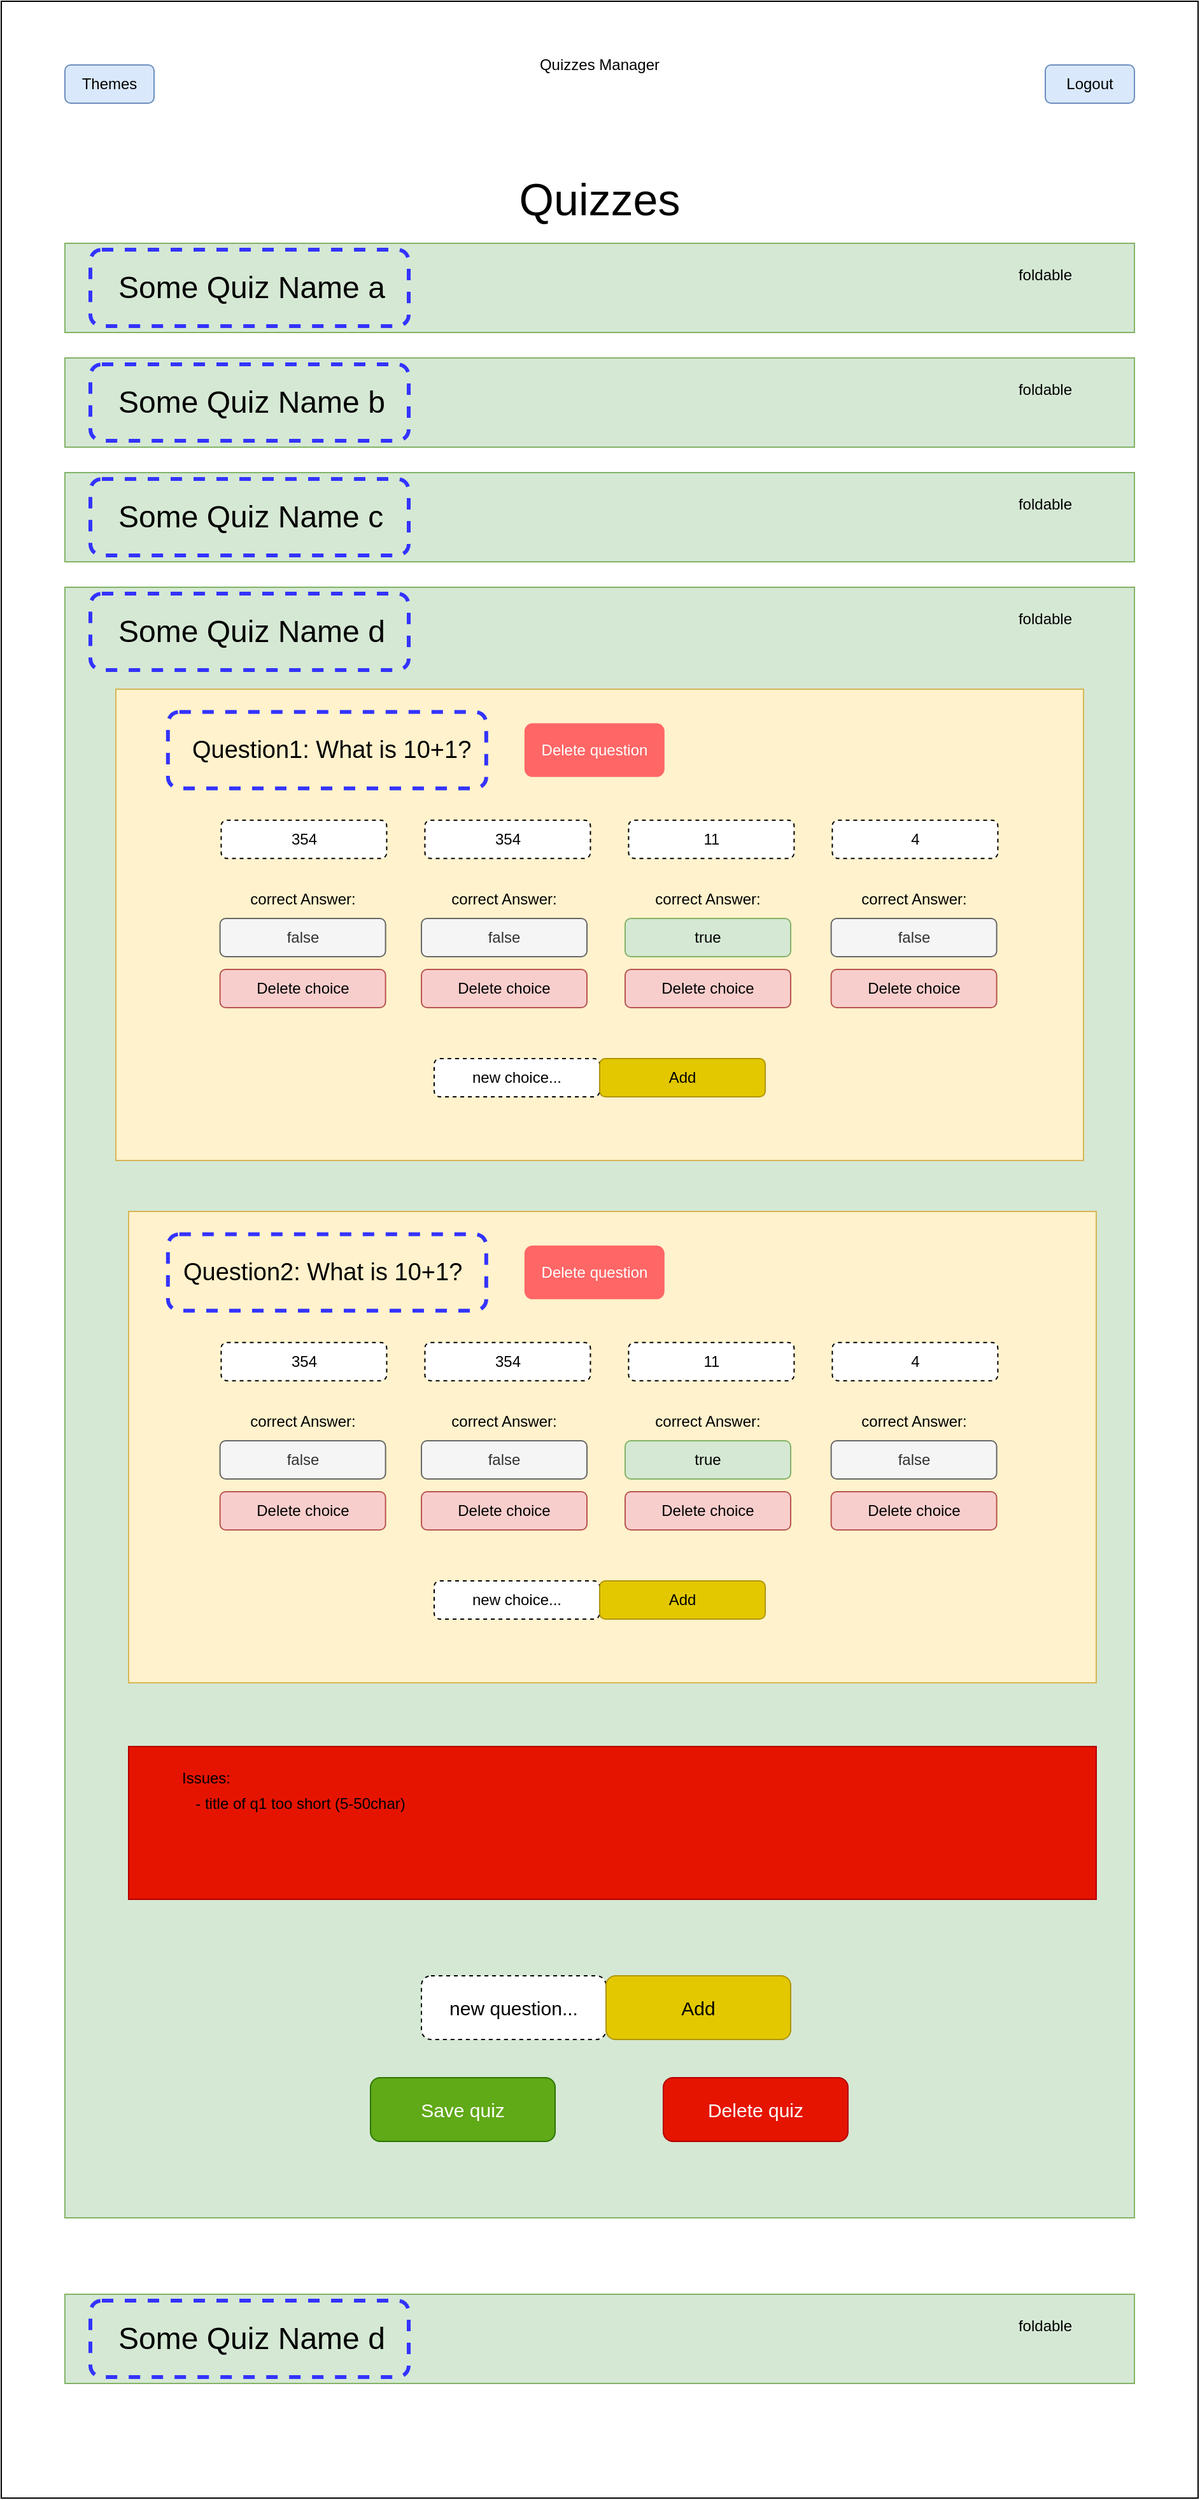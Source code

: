 <mxfile version="15.4.0" type="device"><diagram id="qXx1xFhb8zH83oFxkBSE" name="Page-1"><mxGraphModel dx="1106" dy="2476" grid="1" gridSize="10" guides="1" tooltips="1" connect="1" arrows="1" fold="1" page="1" pageScale="1" pageWidth="1169" pageHeight="1654" math="0" shadow="0"><root><mxCell id="0"/><mxCell id="1" parent="0"/><mxCell id="nhJALRUm9FrenoxnwiJ1-2" value="" style="rounded=0;whiteSpace=wrap;html=1;" parent="1" vertex="1"><mxGeometry x="140" y="-330" width="940" height="1960" as="geometry"/></mxCell><mxCell id="nhJALRUm9FrenoxnwiJ1-3" value="&lt;font style=&quot;font-size: 12px&quot;&gt;Quizzes Manager&lt;/font&gt;" style="text;html=1;strokeColor=none;fillColor=none;align=center;verticalAlign=middle;whiteSpace=wrap;rounded=0;" parent="1" vertex="1"><mxGeometry x="200" y="-290" width="820" height="20" as="geometry"/></mxCell><mxCell id="nhJALRUm9FrenoxnwiJ1-8" value="Logout" style="text;html=1;align=center;verticalAlign=middle;whiteSpace=wrap;rounded=1;strokeColor=#6c8ebf;fillColor=#dae8fc;" parent="1" vertex="1"><mxGeometry x="960" y="-280" width="70" height="30" as="geometry"/></mxCell><mxCell id="nhJALRUm9FrenoxnwiJ1-11" value="&lt;font style=&quot;font-size: 35px&quot;&gt;Quizzes&lt;/font&gt;" style="text;html=1;strokeColor=none;fillColor=none;align=center;verticalAlign=middle;whiteSpace=wrap;rounded=0;" parent="1" vertex="1"><mxGeometry x="510" y="-200" width="200" height="50" as="geometry"/></mxCell><mxCell id="nhJALRUm9FrenoxnwiJ1-12" value="Themes" style="text;html=1;align=center;verticalAlign=middle;whiteSpace=wrap;rounded=1;strokeColor=#6c8ebf;fillColor=#dae8fc;" parent="1" vertex="1"><mxGeometry x="190" y="-280" width="70" height="30" as="geometry"/></mxCell><mxCell id="8urLRQfbOhbJv8bLlP-U-5" value="" style="group" parent="1" vertex="1" connectable="0"><mxGeometry x="190" y="-140" width="840" height="70" as="geometry"/></mxCell><mxCell id="nhJALRUm9FrenoxnwiJ1-14" value="" style="rounded=0;whiteSpace=wrap;html=1;strokeColor=#82b366;fillColor=#d5e8d4;align=center;" parent="8urLRQfbOhbJv8bLlP-U-5" vertex="1"><mxGeometry width="840" height="70" as="geometry"/></mxCell><mxCell id="nhJALRUm9FrenoxnwiJ1-16" value="&lt;font style=&quot;font-size: 24px&quot;&gt;Some Quiz Name a&lt;/font&gt;" style="text;html=1;strokeColor=none;fillColor=none;align=left;verticalAlign=middle;whiteSpace=wrap;rounded=0;" parent="8urLRQfbOhbJv8bLlP-U-5" vertex="1"><mxGeometry x="40" y="20" width="280" height="30" as="geometry"/></mxCell><mxCell id="8urLRQfbOhbJv8bLlP-U-4" value="foldable" style="text;html=1;strokeColor=none;fillColor=none;align=center;verticalAlign=middle;whiteSpace=wrap;rounded=0;" parent="8urLRQfbOhbJv8bLlP-U-5" vertex="1"><mxGeometry x="740" y="10" width="60" height="30" as="geometry"/></mxCell><mxCell id="8urLRQfbOhbJv8bLlP-U-61" value="" style="rounded=1;whiteSpace=wrap;html=1;gradientColor=none;fillColor=none;strokeWidth=3;strokeColor=#3333FF;dashed=1;" parent="8urLRQfbOhbJv8bLlP-U-5" vertex="1"><mxGeometry x="20" y="5" width="250" height="60" as="geometry"/></mxCell><mxCell id="8urLRQfbOhbJv8bLlP-U-6" value="" style="group" parent="1" vertex="1" connectable="0"><mxGeometry x="190" y="-50" width="840" height="70" as="geometry"/></mxCell><mxCell id="8urLRQfbOhbJv8bLlP-U-7" value="" style="rounded=0;whiteSpace=wrap;html=1;strokeColor=#82b366;fillColor=#d5e8d4;align=center;" parent="8urLRQfbOhbJv8bLlP-U-6" vertex="1"><mxGeometry width="840" height="70" as="geometry"/></mxCell><mxCell id="8urLRQfbOhbJv8bLlP-U-8" value="&lt;font style=&quot;font-size: 24px&quot;&gt;Some Quiz Name b&lt;/font&gt;" style="text;html=1;strokeColor=none;fillColor=none;align=left;verticalAlign=middle;whiteSpace=wrap;rounded=0;" parent="8urLRQfbOhbJv8bLlP-U-6" vertex="1"><mxGeometry x="40" y="20" width="280" height="30" as="geometry"/></mxCell><mxCell id="8urLRQfbOhbJv8bLlP-U-9" value="foldable" style="text;html=1;strokeColor=none;fillColor=none;align=center;verticalAlign=middle;whiteSpace=wrap;rounded=0;" parent="8urLRQfbOhbJv8bLlP-U-6" vertex="1"><mxGeometry x="740" y="10" width="60" height="30" as="geometry"/></mxCell><mxCell id="8urLRQfbOhbJv8bLlP-U-62" value="" style="rounded=1;whiteSpace=wrap;html=1;gradientColor=none;fillColor=none;strokeWidth=3;strokeColor=#3333FF;dashed=1;" parent="8urLRQfbOhbJv8bLlP-U-6" vertex="1"><mxGeometry x="20" y="5" width="250" height="60" as="geometry"/></mxCell><mxCell id="8urLRQfbOhbJv8bLlP-U-14" value="" style="group" parent="1" vertex="1" connectable="0"><mxGeometry x="190" y="40" width="840" height="70" as="geometry"/></mxCell><mxCell id="8urLRQfbOhbJv8bLlP-U-15" value="" style="rounded=0;whiteSpace=wrap;html=1;strokeColor=#82b366;fillColor=#d5e8d4;align=center;" parent="8urLRQfbOhbJv8bLlP-U-14" vertex="1"><mxGeometry width="840" height="70" as="geometry"/></mxCell><mxCell id="8urLRQfbOhbJv8bLlP-U-16" value="&lt;font style=&quot;font-size: 24px&quot;&gt;Some Quiz Name c&lt;/font&gt;" style="text;html=1;strokeColor=none;fillColor=none;align=left;verticalAlign=middle;whiteSpace=wrap;rounded=0;" parent="8urLRQfbOhbJv8bLlP-U-14" vertex="1"><mxGeometry x="40" y="20" width="280" height="30" as="geometry"/></mxCell><mxCell id="8urLRQfbOhbJv8bLlP-U-17" value="foldable" style="text;html=1;strokeColor=none;fillColor=none;align=center;verticalAlign=middle;whiteSpace=wrap;rounded=0;" parent="8urLRQfbOhbJv8bLlP-U-14" vertex="1"><mxGeometry x="740" y="10" width="60" height="30" as="geometry"/></mxCell><mxCell id="8urLRQfbOhbJv8bLlP-U-63" value="" style="rounded=1;whiteSpace=wrap;html=1;gradientColor=none;fillColor=none;strokeWidth=3;strokeColor=#3333FF;dashed=1;" parent="8urLRQfbOhbJv8bLlP-U-14" vertex="1"><mxGeometry x="20" y="5" width="250" height="60" as="geometry"/></mxCell><mxCell id="8urLRQfbOhbJv8bLlP-U-11" value="" style="rounded=0;whiteSpace=wrap;html=1;strokeColor=#82b366;fillColor=#d5e8d4;align=center;" parent="1" vertex="1"><mxGeometry x="190" y="130" width="840" height="1280" as="geometry"/></mxCell><mxCell id="8urLRQfbOhbJv8bLlP-U-12" value="&lt;font style=&quot;font-size: 24px&quot;&gt;Some Quiz Name d&lt;/font&gt;" style="text;html=1;strokeColor=none;fillColor=none;align=left;verticalAlign=middle;whiteSpace=wrap;rounded=0;" parent="1" vertex="1"><mxGeometry x="230" y="150" width="280" height="30" as="geometry"/></mxCell><mxCell id="8urLRQfbOhbJv8bLlP-U-13" value="&lt;span&gt;foldable&lt;/span&gt;" style="text;html=1;strokeColor=none;fillColor=none;align=center;verticalAlign=middle;whiteSpace=wrap;rounded=0;" parent="1" vertex="1"><mxGeometry x="930" y="140" width="60" height="30" as="geometry"/></mxCell><mxCell id="8urLRQfbOhbJv8bLlP-U-57" value="" style="group" parent="1" vertex="1" connectable="0"><mxGeometry x="190" y="1470" width="840" height="70" as="geometry"/></mxCell><mxCell id="8urLRQfbOhbJv8bLlP-U-58" value="" style="rounded=0;whiteSpace=wrap;html=1;strokeColor=#82b366;fillColor=#d5e8d4;align=center;" parent="8urLRQfbOhbJv8bLlP-U-57" vertex="1"><mxGeometry width="840" height="70" as="geometry"/></mxCell><mxCell id="8urLRQfbOhbJv8bLlP-U-59" value="&lt;font style=&quot;font-size: 24px&quot;&gt;Some Quiz Name d&lt;/font&gt;" style="text;html=1;strokeColor=none;fillColor=none;align=left;verticalAlign=middle;whiteSpace=wrap;rounded=0;" parent="8urLRQfbOhbJv8bLlP-U-57" vertex="1"><mxGeometry x="40" y="20" width="280" height="30" as="geometry"/></mxCell><mxCell id="8urLRQfbOhbJv8bLlP-U-60" value="foldable" style="text;html=1;strokeColor=none;fillColor=none;align=center;verticalAlign=middle;whiteSpace=wrap;rounded=0;" parent="8urLRQfbOhbJv8bLlP-U-57" vertex="1"><mxGeometry x="740" y="10" width="60" height="30" as="geometry"/></mxCell><mxCell id="8urLRQfbOhbJv8bLlP-U-152" value="" style="rounded=1;whiteSpace=wrap;html=1;gradientColor=none;fillColor=none;strokeWidth=3;strokeColor=#3333FF;dashed=1;" parent="8urLRQfbOhbJv8bLlP-U-57" vertex="1"><mxGeometry x="20.0" y="5" width="250" height="60" as="geometry"/></mxCell><mxCell id="8urLRQfbOhbJv8bLlP-U-64" value="" style="rounded=1;whiteSpace=wrap;html=1;gradientColor=none;fillColor=none;strokeWidth=3;strokeColor=#3333FF;dashed=1;" parent="1" vertex="1"><mxGeometry x="210" y="135" width="250" height="60" as="geometry"/></mxCell><mxCell id="8urLRQfbOhbJv8bLlP-U-19" value="" style="rounded=0;whiteSpace=wrap;html=1;strokeColor=#d6b656;fillColor=#fff2cc;align=center;" parent="1" vertex="1"><mxGeometry x="230" y="210" width="760" height="370" as="geometry"/></mxCell><mxCell id="8urLRQfbOhbJv8bLlP-U-20" value="&lt;font style=&quot;font-size: 19px&quot;&gt;Question1: What is 10+1?&lt;/font&gt;" style="text;html=1;strokeColor=none;fillColor=none;align=left;verticalAlign=middle;whiteSpace=wrap;rounded=0;" parent="1" vertex="1"><mxGeometry x="288.0" y="247.146" width="253.333" height="21.429" as="geometry"/></mxCell><mxCell id="8urLRQfbOhbJv8bLlP-U-27" style="edgeStyle=orthogonalEdgeStyle;rounded=0;orthogonalLoop=1;jettySize=auto;html=1;exitX=0.5;exitY=1;exitDx=0;exitDy=0;" parent="1" source="8urLRQfbOhbJv8bLlP-U-19" target="8urLRQfbOhbJv8bLlP-U-19" edge="1"><mxGeometry x="230" y="210" as="geometry"/></mxCell><mxCell id="8urLRQfbOhbJv8bLlP-U-137" value="" style="rounded=0;whiteSpace=wrap;html=1;strokeColor=#d6b656;fillColor=#fff2cc;align=center;" parent="1" vertex="1"><mxGeometry x="240" y="620" width="760" height="370" as="geometry"/></mxCell><mxCell id="8urLRQfbOhbJv8bLlP-U-67" value="" style="group" parent="1" vertex="1" connectable="0"><mxGeometry x="270.91" y="227.86" width="651.81" height="115" as="geometry"/></mxCell><mxCell id="8urLRQfbOhbJv8bLlP-U-23" value="354" style="rounded=1;whiteSpace=wrap;html=1;gradientColor=none;dashed=1;" parent="8urLRQfbOhbJv8bLlP-U-67" vertex="1"><mxGeometry x="41.81" y="85" width="130" height="30" as="geometry"/></mxCell><mxCell id="8urLRQfbOhbJv8bLlP-U-24" value="354" style="rounded=1;whiteSpace=wrap;html=1;gradientColor=none;dashed=1;" parent="8urLRQfbOhbJv8bLlP-U-67" vertex="1"><mxGeometry x="201.81" y="85" width="130" height="30" as="geometry"/></mxCell><mxCell id="8urLRQfbOhbJv8bLlP-U-25" value="11" style="rounded=1;whiteSpace=wrap;html=1;gradientColor=none;dashed=1;" parent="8urLRQfbOhbJv8bLlP-U-67" vertex="1"><mxGeometry x="361.81" y="85" width="130" height="30" as="geometry"/></mxCell><mxCell id="8urLRQfbOhbJv8bLlP-U-26" value="4" style="rounded=1;whiteSpace=wrap;html=1;gradientColor=none;dashed=1;" parent="8urLRQfbOhbJv8bLlP-U-67" vertex="1"><mxGeometry x="521.81" y="85" width="130" height="30" as="geometry"/></mxCell><mxCell id="8urLRQfbOhbJv8bLlP-U-66" value="Delete question" style="rounded=1;whiteSpace=wrap;html=1;gradientColor=none;fillColor=#FF6666;strokeWidth=3;strokeColor=none;fontColor=#FFFFFF;" parent="8urLRQfbOhbJv8bLlP-U-67" vertex="1"><mxGeometry x="280" y="8.93" width="110" height="42.14" as="geometry"/></mxCell><mxCell id="8urLRQfbOhbJv8bLlP-U-65" value="&lt;span style=&quot;color: rgba(0 , 0 , 0 , 0) ; font-family: monospace ; font-size: 0px&quot;&gt;%3CmxGraphModel%3E%3Croot%3E%3CmxCell%20id%3D%220%22%2F%3E%3CmxCell%20id%3D%221%22%20parent%3D%220%22%2F%3E%3CmxCell%20id%3D%222%22%20value%3D%22%22%20style%3D%22group%22%20vertex%3D%221%22%20connectable%3D%220%22%20parent%3D%221%22%3E%3CmxGeometry%20x%3D%22190%22%20y%3D%2240%22%20width%3D%22840%22%20height%3D%2270%22%20as%3D%22geometry%22%2F%3E%3C%2FmxCell%3E%3CmxCell%20id%3D%223%22%20value%3D%22%22%20style%3D%22rounded%3D0%3BwhiteSpace%3Dwrap%3Bhtml%3D1%3BstrokeColor%3D%2382b366%3BfillColor%3D%23d5e8d4%3Balign%3Dcenter%3B%22%20vertex%3D%221%22%20parent%3D%222%22%3E%3CmxGeometry%20width%3D%22840%22%20height%3D%2270%22%20as%3D%22geometry%22%2F%3E%3C%2FmxCell%3E%3CmxCell%20id%3D%224%22%20value%3D%22%26lt%3Bfont%20style%3D%26quot%3Bfont-size%3A%2024px%26quot%3B%26gt%3BSome%20Quiz%20Name%20c%26lt%3B%2Ffont%26gt%3B%22%20style%3D%22text%3Bhtml%3D1%3BstrokeColor%3Dnone%3BfillColor%3Dnone%3Balign%3Dleft%3BverticalAlign%3Dmiddle%3BwhiteSpace%3Dwrap%3Brounded%3D0%3B%22%20vertex%3D%221%22%20parent%3D%222%22%3E%3CmxGeometry%20x%3D%2240%22%20y%3D%2220%22%20width%3D%22280%22%20height%3D%2230%22%20as%3D%22geometry%22%2F%3E%3C%2FmxCell%3E%3CmxCell%20id%3D%225%22%20value%3D%22foldable%22%20style%3D%22text%3Bhtml%3D1%3BstrokeColor%3Dnone%3BfillColor%3Dnone%3Balign%3Dcenter%3BverticalAlign%3Dmiddle%3BwhiteSpace%3Dwrap%3Brounded%3D0%3B%22%20vertex%3D%221%22%20parent%3D%222%22%3E%3CmxGeometry%20x%3D%22740%22%20y%3D%2210%22%20width%3D%2260%22%20height%3D%2230%22%20as%3D%22geometry%22%2F%3E%3C%2FmxCell%3E%3C%2Froot%3E%3C%2FmxGraphModel%3E&lt;/span&gt;" style="rounded=1;whiteSpace=wrap;html=1;gradientColor=none;fillColor=none;strokeWidth=3;strokeColor=#3333FF;dashed=1;" parent="8urLRQfbOhbJv8bLlP-U-67" vertex="1"><mxGeometry width="250" height="60" as="geometry"/></mxCell><mxCell id="8urLRQfbOhbJv8bLlP-U-102" value="" style="group" parent="1" vertex="1" connectable="0"><mxGeometry x="311.81" y="360" width="610" height="170" as="geometry"/></mxCell><mxCell id="8urLRQfbOhbJv8bLlP-U-74" value="correct Answer:" style="rounded=1;whiteSpace=wrap;html=1;gradientColor=none;fillColor=none;strokeColor=none;" parent="8urLRQfbOhbJv8bLlP-U-102" vertex="1"><mxGeometry width="130" height="30" as="geometry"/></mxCell><mxCell id="8urLRQfbOhbJv8bLlP-U-79" value="Delete choice" style="rounded=1;whiteSpace=wrap;html=1;fillColor=#f8cecc;strokeColor=#b85450;" parent="8urLRQfbOhbJv8bLlP-U-102" vertex="1"><mxGeometry y="70" width="130" height="30" as="geometry"/></mxCell><mxCell id="8urLRQfbOhbJv8bLlP-U-83" value="correct Answer:" style="rounded=1;whiteSpace=wrap;html=1;gradientColor=none;fillColor=none;strokeColor=none;" parent="8urLRQfbOhbJv8bLlP-U-102" vertex="1"><mxGeometry x="158.19" width="130" height="30" as="geometry"/></mxCell><mxCell id="8urLRQfbOhbJv8bLlP-U-84" value="false" style="rounded=1;whiteSpace=wrap;html=1;fillColor=#f5f5f5;strokeColor=#666666;fontColor=#333333;" parent="8urLRQfbOhbJv8bLlP-U-102" vertex="1"><mxGeometry x="158.19" y="30" width="130" height="30" as="geometry"/></mxCell><mxCell id="8urLRQfbOhbJv8bLlP-U-85" value="Delete choice" style="rounded=1;whiteSpace=wrap;html=1;fillColor=#f8cecc;strokeColor=#b85450;" parent="8urLRQfbOhbJv8bLlP-U-102" vertex="1"><mxGeometry x="158.19" y="70" width="130" height="30" as="geometry"/></mxCell><mxCell id="8urLRQfbOhbJv8bLlP-U-86" value="correct Answer:" style="rounded=1;whiteSpace=wrap;html=1;gradientColor=none;fillColor=none;strokeColor=none;" parent="8urLRQfbOhbJv8bLlP-U-102" vertex="1"><mxGeometry x="318.19" width="130" height="30" as="geometry"/></mxCell><mxCell id="8urLRQfbOhbJv8bLlP-U-87" value="true" style="rounded=1;whiteSpace=wrap;html=1;fillColor=#d5e8d4;strokeColor=#82b366;" parent="8urLRQfbOhbJv8bLlP-U-102" vertex="1"><mxGeometry x="318.19" y="30" width="130" height="30" as="geometry"/></mxCell><mxCell id="8urLRQfbOhbJv8bLlP-U-88" value="Delete choice" style="rounded=1;whiteSpace=wrap;html=1;fillColor=#f8cecc;strokeColor=#b85450;" parent="8urLRQfbOhbJv8bLlP-U-102" vertex="1"><mxGeometry x="318.19" y="70" width="130" height="30" as="geometry"/></mxCell><mxCell id="8urLRQfbOhbJv8bLlP-U-89" value="correct Answer:" style="rounded=1;whiteSpace=wrap;html=1;gradientColor=none;fillColor=none;strokeColor=none;" parent="8urLRQfbOhbJv8bLlP-U-102" vertex="1"><mxGeometry x="480.0" width="130" height="30" as="geometry"/></mxCell><mxCell id="8urLRQfbOhbJv8bLlP-U-90" value="false" style="rounded=1;whiteSpace=wrap;html=1;fillColor=#f5f5f5;strokeColor=#666666;fontColor=#333333;" parent="8urLRQfbOhbJv8bLlP-U-102" vertex="1"><mxGeometry x="480.0" y="30" width="130" height="30" as="geometry"/></mxCell><mxCell id="8urLRQfbOhbJv8bLlP-U-91" value="Delete choice" style="rounded=1;whiteSpace=wrap;html=1;fillColor=#f8cecc;strokeColor=#b85450;" parent="8urLRQfbOhbJv8bLlP-U-102" vertex="1"><mxGeometry x="480.0" y="70" width="130" height="30" as="geometry"/></mxCell><mxCell id="8urLRQfbOhbJv8bLlP-U-99" value="new choice..." style="rounded=1;whiteSpace=wrap;html=1;dashed=1;" parent="8urLRQfbOhbJv8bLlP-U-102" vertex="1"><mxGeometry x="168.19" y="140" width="130" height="30" as="geometry"/></mxCell><mxCell id="8urLRQfbOhbJv8bLlP-U-100" value="Add" style="rounded=1;whiteSpace=wrap;html=1;fillColor=#e3c800;strokeColor=#B09500;fontColor=#000000;" parent="8urLRQfbOhbJv8bLlP-U-102" vertex="1"><mxGeometry x="298.19" y="140" width="130" height="30" as="geometry"/></mxCell><mxCell id="8urLRQfbOhbJv8bLlP-U-70" value="false" style="rounded=1;whiteSpace=wrap;html=1;fillColor=#f5f5f5;strokeColor=#666666;fontColor=#333333;" parent="1" vertex="1"><mxGeometry x="311.81" y="390" width="130" height="30" as="geometry"/></mxCell><mxCell id="8urLRQfbOhbJv8bLlP-U-116" value="" style="group" parent="1" vertex="1" connectable="0"><mxGeometry x="270.91" y="637.86" width="651.81" height="115" as="geometry"/></mxCell><mxCell id="8urLRQfbOhbJv8bLlP-U-117" value="354" style="rounded=1;whiteSpace=wrap;html=1;gradientColor=none;dashed=1;" parent="8urLRQfbOhbJv8bLlP-U-116" vertex="1"><mxGeometry x="41.81" y="85" width="130" height="30" as="geometry"/></mxCell><mxCell id="8urLRQfbOhbJv8bLlP-U-118" value="354" style="rounded=1;whiteSpace=wrap;html=1;gradientColor=none;dashed=1;" parent="8urLRQfbOhbJv8bLlP-U-116" vertex="1"><mxGeometry x="201.81" y="85" width="130" height="30" as="geometry"/></mxCell><mxCell id="8urLRQfbOhbJv8bLlP-U-119" value="11" style="rounded=1;whiteSpace=wrap;html=1;gradientColor=none;dashed=1;" parent="8urLRQfbOhbJv8bLlP-U-116" vertex="1"><mxGeometry x="361.81" y="85" width="130" height="30" as="geometry"/></mxCell><mxCell id="8urLRQfbOhbJv8bLlP-U-120" value="4" style="rounded=1;whiteSpace=wrap;html=1;gradientColor=none;dashed=1;" parent="8urLRQfbOhbJv8bLlP-U-116" vertex="1"><mxGeometry x="521.81" y="85" width="130" height="30" as="geometry"/></mxCell><mxCell id="8urLRQfbOhbJv8bLlP-U-121" value="Delete question" style="rounded=1;whiteSpace=wrap;html=1;gradientColor=none;fillColor=#FF6666;strokeWidth=3;strokeColor=none;fontColor=#FFFFFF;" parent="8urLRQfbOhbJv8bLlP-U-116" vertex="1"><mxGeometry x="280" y="8.93" width="110" height="42.14" as="geometry"/></mxCell><mxCell id="8urLRQfbOhbJv8bLlP-U-122" value="" style="rounded=1;whiteSpace=wrap;html=1;gradientColor=none;fillColor=none;strokeWidth=3;strokeColor=#3333FF;dashed=1;" parent="8urLRQfbOhbJv8bLlP-U-116" vertex="1"><mxGeometry width="250" height="60" as="geometry"/></mxCell><mxCell id="8urLRQfbOhbJv8bLlP-U-145" value="&lt;font style=&quot;font-size: 19px&quot;&gt;Question2: What is 10+1?&lt;/font&gt;" style="text;html=1;strokeColor=none;fillColor=none;align=left;verticalAlign=middle;whiteSpace=wrap;rounded=0;" parent="8urLRQfbOhbJv8bLlP-U-116" vertex="1"><mxGeometry x="10.0" y="19.286" width="253.333" height="21.429" as="geometry"/></mxCell><mxCell id="8urLRQfbOhbJv8bLlP-U-123" value="" style="group" parent="1" vertex="1" connectable="0"><mxGeometry x="311.81" y="770" width="610" height="170" as="geometry"/></mxCell><mxCell id="8urLRQfbOhbJv8bLlP-U-124" value="correct Answer:" style="rounded=1;whiteSpace=wrap;html=1;gradientColor=none;fillColor=none;strokeColor=none;" parent="8urLRQfbOhbJv8bLlP-U-123" vertex="1"><mxGeometry width="130" height="30" as="geometry"/></mxCell><mxCell id="8urLRQfbOhbJv8bLlP-U-125" value="Delete choice" style="rounded=1;whiteSpace=wrap;html=1;fillColor=#f8cecc;strokeColor=#b85450;" parent="8urLRQfbOhbJv8bLlP-U-123" vertex="1"><mxGeometry y="70" width="130" height="30" as="geometry"/></mxCell><mxCell id="8urLRQfbOhbJv8bLlP-U-126" value="correct Answer:" style="rounded=1;whiteSpace=wrap;html=1;gradientColor=none;fillColor=none;strokeColor=none;" parent="8urLRQfbOhbJv8bLlP-U-123" vertex="1"><mxGeometry x="158.19" width="130" height="30" as="geometry"/></mxCell><mxCell id="8urLRQfbOhbJv8bLlP-U-127" value="false" style="rounded=1;whiteSpace=wrap;html=1;fillColor=#f5f5f5;strokeColor=#666666;fontColor=#333333;" parent="8urLRQfbOhbJv8bLlP-U-123" vertex="1"><mxGeometry x="158.19" y="30" width="130" height="30" as="geometry"/></mxCell><mxCell id="8urLRQfbOhbJv8bLlP-U-128" value="Delete choice" style="rounded=1;whiteSpace=wrap;html=1;fillColor=#f8cecc;strokeColor=#b85450;" parent="8urLRQfbOhbJv8bLlP-U-123" vertex="1"><mxGeometry x="158.19" y="70" width="130" height="30" as="geometry"/></mxCell><mxCell id="8urLRQfbOhbJv8bLlP-U-129" value="correct Answer:" style="rounded=1;whiteSpace=wrap;html=1;gradientColor=none;fillColor=none;strokeColor=none;" parent="8urLRQfbOhbJv8bLlP-U-123" vertex="1"><mxGeometry x="318.19" width="130" height="30" as="geometry"/></mxCell><mxCell id="8urLRQfbOhbJv8bLlP-U-130" value="true" style="rounded=1;whiteSpace=wrap;html=1;fillColor=#d5e8d4;strokeColor=#82b366;" parent="8urLRQfbOhbJv8bLlP-U-123" vertex="1"><mxGeometry x="318.19" y="30" width="130" height="30" as="geometry"/></mxCell><mxCell id="8urLRQfbOhbJv8bLlP-U-131" value="Delete choice" style="rounded=1;whiteSpace=wrap;html=1;fillColor=#f8cecc;strokeColor=#b85450;" parent="8urLRQfbOhbJv8bLlP-U-123" vertex="1"><mxGeometry x="318.19" y="70" width="130" height="30" as="geometry"/></mxCell><mxCell id="8urLRQfbOhbJv8bLlP-U-132" value="correct Answer:" style="rounded=1;whiteSpace=wrap;html=1;gradientColor=none;fillColor=none;strokeColor=none;" parent="8urLRQfbOhbJv8bLlP-U-123" vertex="1"><mxGeometry x="480.0" width="130" height="30" as="geometry"/></mxCell><mxCell id="8urLRQfbOhbJv8bLlP-U-133" value="false" style="rounded=1;whiteSpace=wrap;html=1;fillColor=#f5f5f5;strokeColor=#666666;fontColor=#333333;" parent="8urLRQfbOhbJv8bLlP-U-123" vertex="1"><mxGeometry x="480.0" y="30" width="130" height="30" as="geometry"/></mxCell><mxCell id="8urLRQfbOhbJv8bLlP-U-134" value="Delete choice" style="rounded=1;whiteSpace=wrap;html=1;fillColor=#f8cecc;strokeColor=#b85450;" parent="8urLRQfbOhbJv8bLlP-U-123" vertex="1"><mxGeometry x="480.0" y="70" width="130" height="30" as="geometry"/></mxCell><mxCell id="8urLRQfbOhbJv8bLlP-U-135" value="new choice..." style="rounded=1;whiteSpace=wrap;html=1;dashed=1;" parent="8urLRQfbOhbJv8bLlP-U-123" vertex="1"><mxGeometry x="168.19" y="140" width="130" height="30" as="geometry"/></mxCell><mxCell id="8urLRQfbOhbJv8bLlP-U-136" value="Add" style="rounded=1;whiteSpace=wrap;html=1;fillColor=#e3c800;strokeColor=#B09500;fontColor=#000000;" parent="8urLRQfbOhbJv8bLlP-U-123" vertex="1"><mxGeometry x="298.19" y="140" width="130" height="30" as="geometry"/></mxCell><mxCell id="8urLRQfbOhbJv8bLlP-U-146" value="false" style="rounded=1;whiteSpace=wrap;html=1;fillColor=#f5f5f5;strokeColor=#666666;fontColor=#333333;" parent="1" vertex="1"><mxGeometry x="311.81" y="800" width="130" height="30" as="geometry"/></mxCell><mxCell id="8urLRQfbOhbJv8bLlP-U-149" value="" style="group" parent="1" vertex="1" connectable="0"><mxGeometry x="470" y="1220" width="290" height="50" as="geometry"/></mxCell><mxCell id="8urLRQfbOhbJv8bLlP-U-147" value="&lt;font style=&quot;font-size: 15px&quot;&gt;new question...&lt;/font&gt;" style="rounded=1;whiteSpace=wrap;html=1;dashed=1;" parent="8urLRQfbOhbJv8bLlP-U-149" vertex="1"><mxGeometry width="145" height="50" as="geometry"/></mxCell><mxCell id="8urLRQfbOhbJv8bLlP-U-148" value="&lt;font style=&quot;font-size: 15px&quot;&gt;Add&lt;/font&gt;" style="rounded=1;whiteSpace=wrap;html=1;fillColor=#e3c800;strokeColor=#B09500;fontColor=#000000;" parent="8urLRQfbOhbJv8bLlP-U-149" vertex="1"><mxGeometry x="145" width="145" height="50" as="geometry"/></mxCell><mxCell id="8urLRQfbOhbJv8bLlP-U-150" value="&lt;font style=&quot;font-size: 15px&quot;&gt;Save quiz&lt;/font&gt;" style="rounded=1;whiteSpace=wrap;html=1;fillColor=#60a917;strokeColor=#2D7600;fontColor=#ffffff;" parent="1" vertex="1"><mxGeometry x="430" y="1300" width="145" height="50" as="geometry"/></mxCell><mxCell id="8urLRQfbOhbJv8bLlP-U-151" value="&lt;font style=&quot;font-size: 15px&quot;&gt;Delete quiz&lt;/font&gt;" style="rounded=1;whiteSpace=wrap;html=1;fillColor=#e51400;strokeColor=#B20000;fontColor=#ffffff;" parent="1" vertex="1"><mxGeometry x="660" y="1300" width="145" height="50" as="geometry"/></mxCell><mxCell id="7HAYVrTwnvOtMxP0gn7J-1" value="" style="rounded=0;whiteSpace=wrap;html=1;fillColor=#e51400;strokeColor=#B20000;fontColor=#ffffff;" vertex="1" parent="1"><mxGeometry x="240" y="1040" width="760" height="120" as="geometry"/></mxCell><mxCell id="7HAYVrTwnvOtMxP0gn7J-2" value="Issues:" style="text;html=1;strokeColor=none;fillColor=none;align=center;verticalAlign=middle;whiteSpace=wrap;rounded=0;" vertex="1" parent="1"><mxGeometry x="271" y="1050" width="60" height="30" as="geometry"/></mxCell><mxCell id="7HAYVrTwnvOtMxP0gn7J-3" value="- title of q1 too short (5-50char)" style="text;html=1;strokeColor=none;fillColor=none;align=center;verticalAlign=middle;whiteSpace=wrap;rounded=0;" vertex="1" parent="1"><mxGeometry x="260" y="1070" width="230" height="30" as="geometry"/></mxCell></root></mxGraphModel></diagram></mxfile>